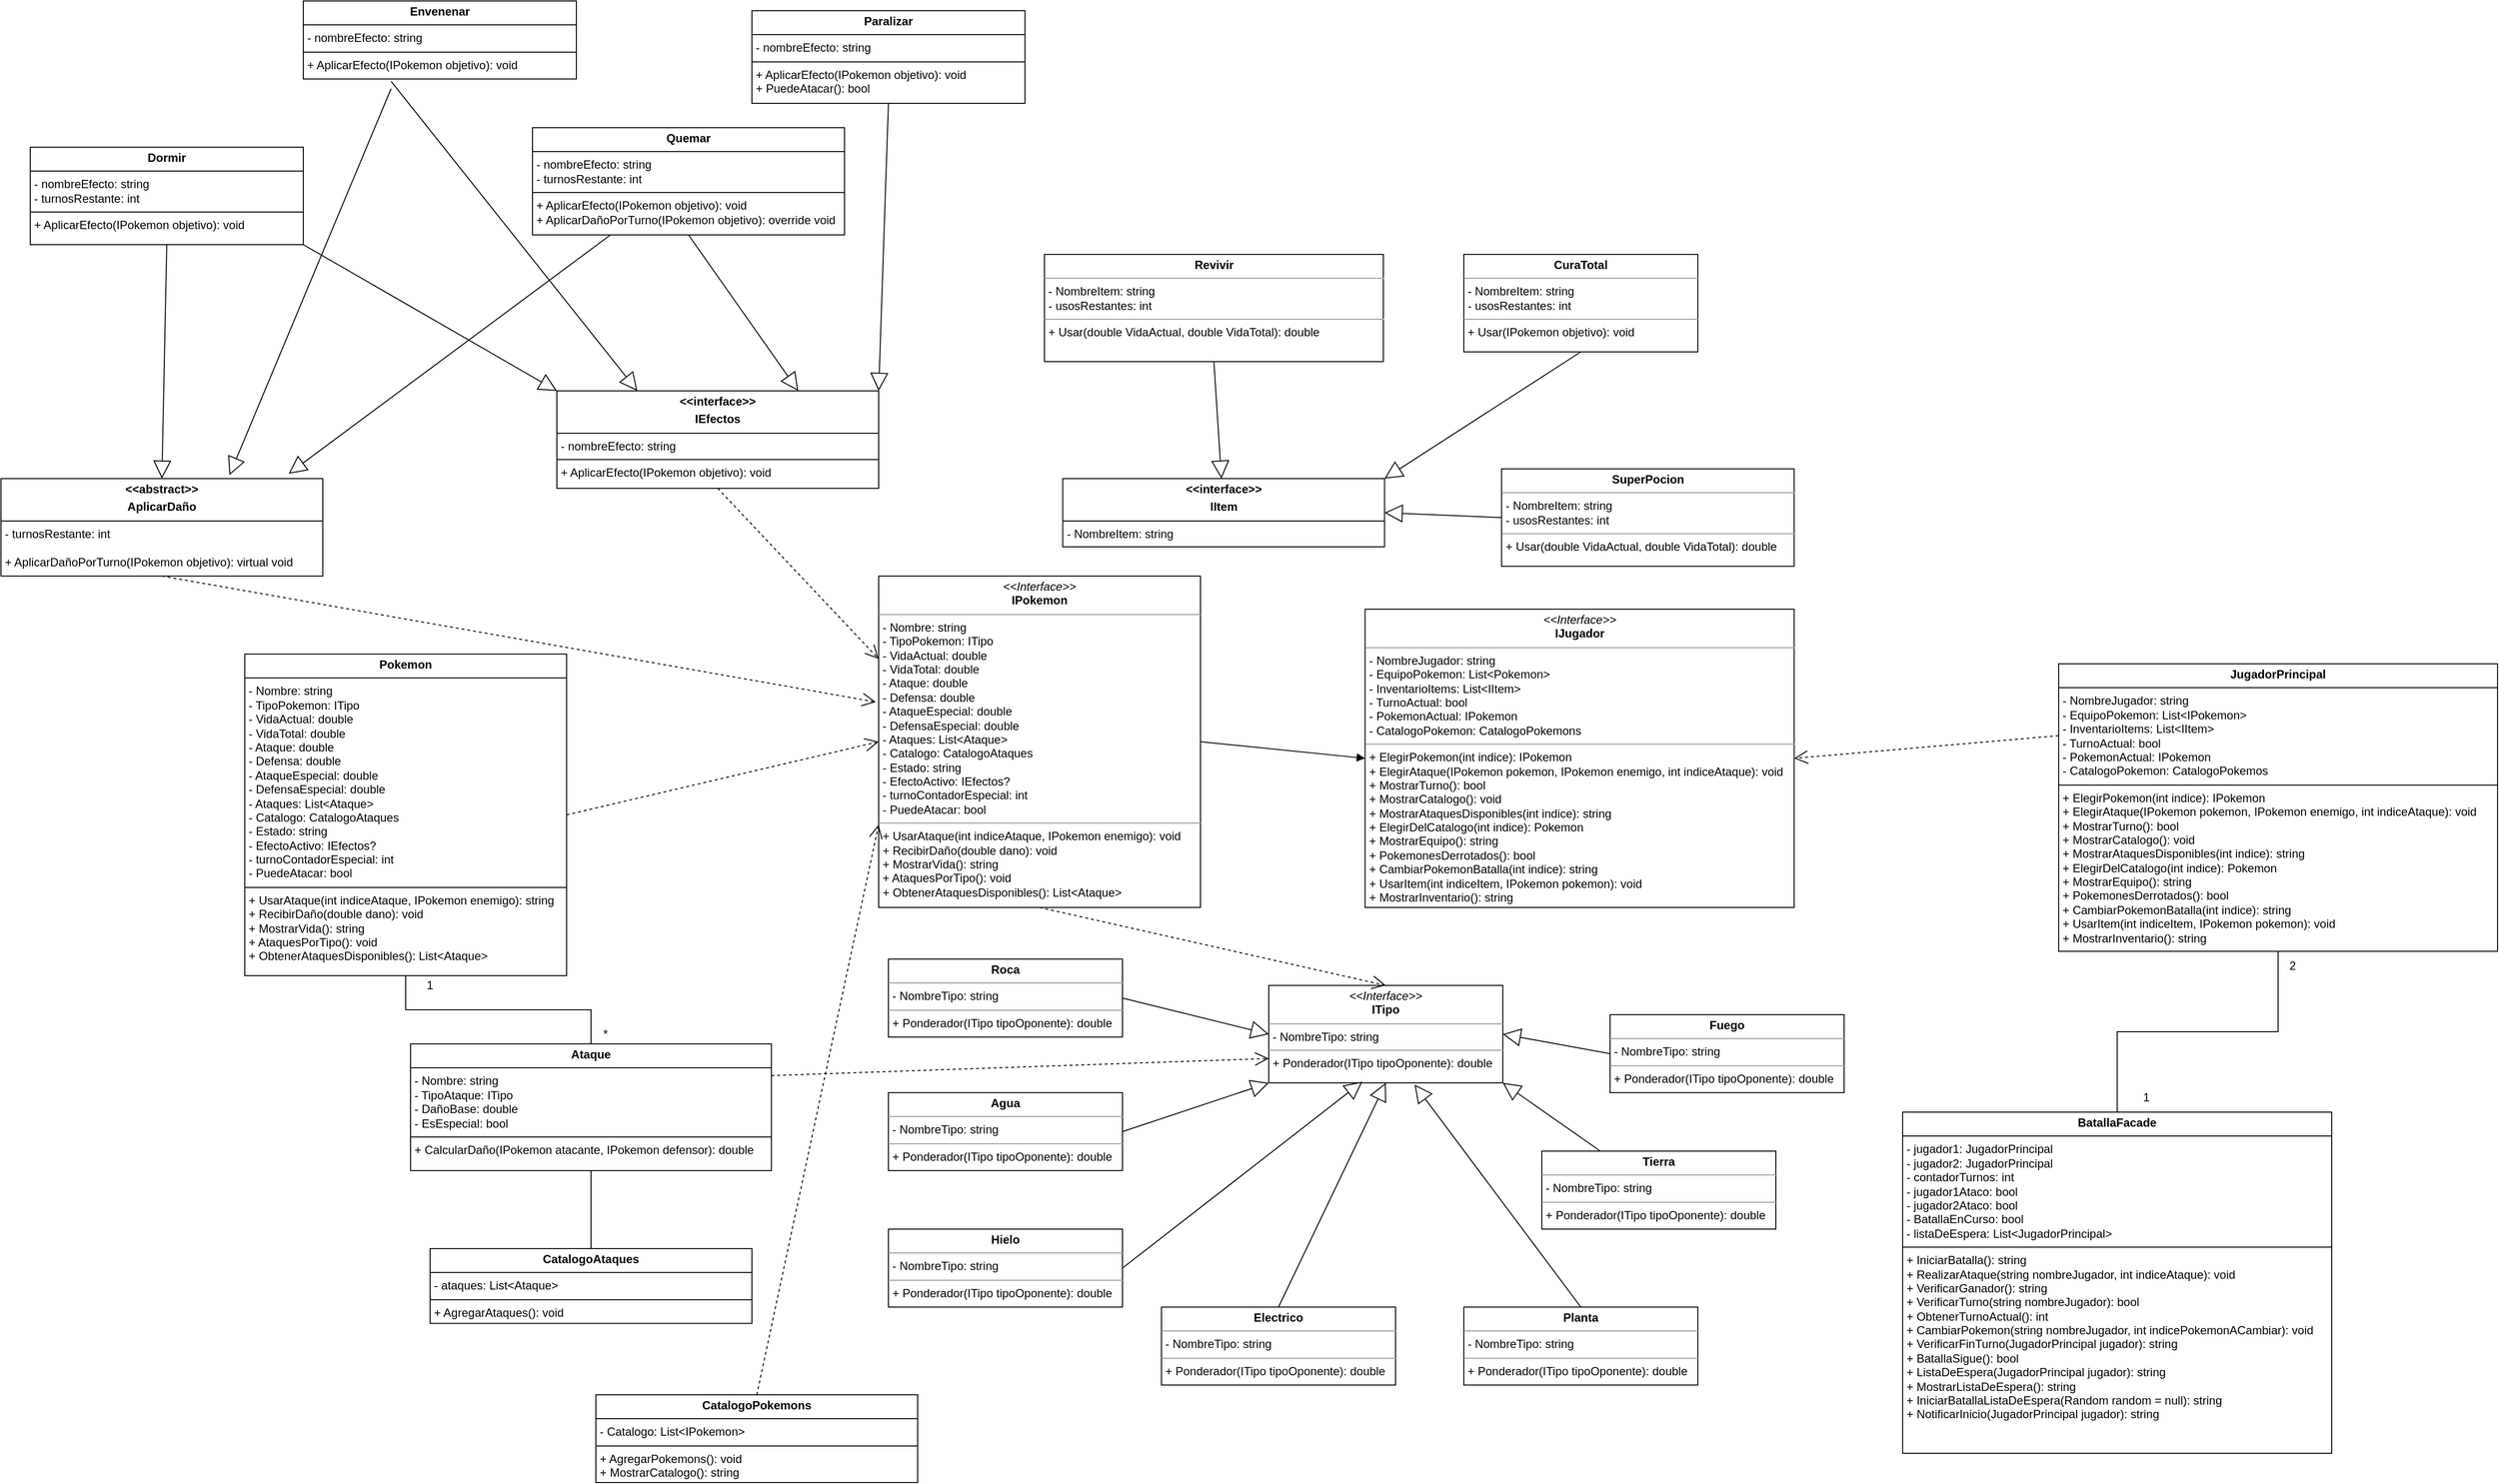 <mxfile version="24.0.4" type="device">
  <diagram name="Page-1" id="c4acf3e9-155e-7222-9cf6-157b1a14988f">
    <mxGraphModel dx="5455" dy="2653" grid="1" gridSize="10" guides="1" tooltips="1" connect="1" arrows="1" fold="1" page="1" pageScale="1" pageWidth="850" pageHeight="1100" background="none" math="0" shadow="0">
      <root>
        <mxCell id="0" />
        <mxCell id="1" parent="0" />
        <mxCell id="5d2195bd80daf111-15" value="&lt;p style=&quot;margin:0px;margin-top:4px;text-align:center;&quot;&gt;&lt;i&gt;&amp;lt;&amp;lt;Interface&amp;gt;&amp;gt;&lt;/i&gt;&lt;br&gt;&lt;b&gt;IJugador&lt;/b&gt;&lt;/p&gt;&lt;hr size=&quot;1&quot;&gt;&lt;p style=&quot;margin:0px;margin-left:4px;&quot;&gt;- NombreJugador: string&lt;br&gt;- EquipoPokemon: List&amp;lt;Pokemon&amp;gt;&lt;/p&gt;&lt;p style=&quot;margin:0px;margin-left:4px;&quot;&gt;- InventarioItems: List&amp;lt;IItem&amp;gt;&lt;/p&gt;&lt;p style=&quot;margin:0px;margin-left:4px;&quot;&gt;- TurnoActual: bool&lt;/p&gt;&lt;p style=&quot;margin:0px;margin-left:4px;&quot;&gt;- PokemonActual: IPokemon&lt;/p&gt;&lt;p style=&quot;margin:0px;margin-left:4px;&quot;&gt;- CatalogoPokemon: CatalogoPokemons&lt;/p&gt;&lt;hr size=&quot;1&quot;&gt;&lt;p style=&quot;margin:0px;margin-left:4px;&quot;&gt;+ ElegirPokemon(int indice): IPokemon&lt;br&gt;+ ElegirAtaque(&lt;span style=&quot;text-wrap: wrap; background-color: initial;&quot;&gt;IPokemon pokemon, IPokemon enemigo, int indiceAtaque&lt;/span&gt;&lt;span style=&quot;background-color: initial;&quot;&gt;): void&lt;/span&gt;&lt;/p&gt;&lt;p style=&quot;margin:0px;margin-left:4px;&quot;&gt;+ MostrarTurno(): bool&lt;/p&gt;&lt;p style=&quot;margin:0px;margin-left:4px;&quot;&gt;+ MostrarCatalogo(): void&lt;/p&gt;&lt;p style=&quot;margin:0px;margin-left:4px;&quot;&gt;+ MostrarAtaquesDisponibles(int indice): string&lt;/p&gt;&lt;p style=&quot;margin:0px;margin-left:4px;&quot;&gt;+ ElegirDelCatalogo(int indice): Pokemon&lt;/p&gt;&lt;p style=&quot;margin:0px;margin-left:4px;&quot;&gt;+ MostrarEquipo(): string&lt;/p&gt;&lt;p style=&quot;margin:0px;margin-left:4px;&quot;&gt;+ PokemonesDerrotados(): bool&lt;/p&gt;&lt;p style=&quot;margin:0px;margin-left:4px;&quot;&gt;+ CambiarPokemonBatalla(int indice): string&lt;br&gt;&lt;/p&gt;&lt;p style=&quot;margin: 0px 0px 0px 4px;&quot;&gt;+ UsarItem(int indiceItem, IPokemon pokemon): void&lt;/p&gt;&lt;p style=&quot;margin: 0px 0px 0px 4px;&quot;&gt;+ MostrarInventario(): string&lt;/p&gt;" style="verticalAlign=top;align=left;overflow=fill;fontSize=12;fontFamily=Helvetica;html=1;rounded=0;shadow=0;comic=0;labelBackgroundColor=none;strokeWidth=1" parent="1" vertex="1">
          <mxGeometry x="428.75" y="-16" width="440" height="306" as="geometry" />
        </mxCell>
        <mxCell id="5d2195bd80daf111-18" value="&lt;p style=&quot;margin:0px;margin-top:4px;text-align:center;&quot;&gt;&lt;i&gt;&amp;lt;&amp;lt;Interface&amp;gt;&amp;gt;&lt;/i&gt;&lt;br&gt;&lt;b&gt;IPokemon&lt;/b&gt;&lt;/p&gt;&lt;hr size=&quot;1&quot;&gt;&lt;p style=&quot;margin:0px;margin-left:4px;&quot;&gt;- Nombre: string&lt;br&gt;- TipoPokemon: ITipo&lt;/p&gt;&lt;p style=&quot;margin:0px;margin-left:4px;&quot;&gt;- VidaActual: double&lt;/p&gt;&lt;p style=&quot;margin:0px;margin-left:4px;&quot;&gt;- VidaTotal: double&lt;/p&gt;&lt;p style=&quot;margin:0px;margin-left:4px;&quot;&gt;- Ataque: double&lt;/p&gt;&lt;p style=&quot;margin:0px;margin-left:4px;&quot;&gt;- Defensa: double&lt;/p&gt;&lt;p style=&quot;margin:0px;margin-left:4px;&quot;&gt;- AtaqueEspecial: double&lt;/p&gt;&lt;p style=&quot;margin:0px;margin-left:4px;&quot;&gt;- DefensaEspecial: double&lt;/p&gt;&lt;p style=&quot;margin:0px;margin-left:4px;&quot;&gt;- Ataques: List&amp;lt;Ataque&amp;gt;&lt;/p&gt;&lt;p style=&quot;margin:0px;margin-left:4px;&quot;&gt;- Catalogo: CatalogoAtaques&lt;/p&gt;&lt;p style=&quot;margin:0px;margin-left:4px;&quot;&gt;- Estado: string&lt;/p&gt;&lt;p style=&quot;margin:0px;margin-left:4px;&quot;&gt;- EfectoActivo: IEfectos?&lt;/p&gt;&lt;p style=&quot;margin:0px;margin-left:4px;&quot;&gt;- turnoContadorEspecial: int&lt;/p&gt;&lt;p style=&quot;margin:0px;margin-left:4px;&quot;&gt;- PuedeAtacar: bool&lt;/p&gt;&lt;hr size=&quot;1&quot;&gt;&lt;p style=&quot;margin:0px;margin-left:4px;&quot;&gt;+ UsarAtaque(int indiceAtaque, IPokemon enemigo): void&lt;/p&gt;&lt;p style=&quot;margin:0px;margin-left:4px;&quot;&gt;&lt;span style=&quot;background-color: initial;&quot;&gt;+ RecibirDaño(double dano): void&lt;/span&gt;&lt;br&gt;&lt;/p&gt;&lt;p style=&quot;margin:0px;margin-left:4px;&quot;&gt;+ MostrarVida(): string&lt;/p&gt;&lt;p style=&quot;margin:0px;margin-left:4px;&quot;&gt;+ AtaquesPorTipo(): void&lt;/p&gt;&lt;p style=&quot;margin:0px;margin-left:4px;&quot;&gt;+ ObtenerAtaquesDisponibles(): List&amp;lt;Ataque&amp;gt;&lt;/p&gt;" style="verticalAlign=top;align=left;overflow=fill;fontSize=12;fontFamily=Helvetica;html=1;rounded=0;shadow=0;comic=0;labelBackgroundColor=none;strokeWidth=1" parent="1" vertex="1">
          <mxGeometry x="-70" y="-50" width="330" height="340" as="geometry" />
        </mxCell>
        <mxCell id="5d2195bd80daf111-19" value="&lt;p style=&quot;margin:0px;margin-top:4px;text-align:center;&quot;&gt;&lt;i&gt;&amp;lt;&amp;lt;Interface&amp;gt;&amp;gt;&lt;/i&gt;&lt;br&gt;&lt;b&gt;ITipo&lt;/b&gt;&lt;/p&gt;&lt;hr size=&quot;1&quot;&gt;&lt;p style=&quot;margin:0px;margin-left:4px;&quot;&gt;- NombreTipo: string&lt;/p&gt;&lt;hr size=&quot;1&quot;&gt;&lt;p style=&quot;margin:0px;margin-left:4px;&quot;&gt;+ Ponderador(ITipo tipoOponente): double&lt;br&gt;&lt;/p&gt;&lt;div&gt;&lt;br&gt;&lt;/div&gt;" style="verticalAlign=top;align=left;overflow=fill;fontSize=12;fontFamily=Helvetica;html=1;rounded=0;shadow=0;comic=0;labelBackgroundColor=none;strokeWidth=1" parent="1" vertex="1">
          <mxGeometry x="330" y="370" width="240" height="100" as="geometry" />
        </mxCell>
        <mxCell id="6jRsxhfo2E8okTP8d-1J-1" value="" style="endArrow=open;endSize=12;dashed=1;html=1;rounded=0;exitX=0.5;exitY=1;exitDx=0;exitDy=0;entryX=0.5;entryY=0;entryDx=0;entryDy=0;" parent="1" source="5d2195bd80daf111-18" target="5d2195bd80daf111-19" edge="1">
          <mxGeometry width="160" relative="1" as="geometry">
            <mxPoint x="340" y="320" as="sourcePoint" />
            <mxPoint x="500" y="320" as="targetPoint" />
          </mxGeometry>
        </mxCell>
        <mxCell id="6jRsxhfo2E8okTP8d-1J-4" value="" style="html=1;verticalAlign=bottom;endArrow=block;curved=0;rounded=0;entryX=0;entryY=0.5;entryDx=0;entryDy=0;exitX=1;exitY=0.5;exitDx=0;exitDy=0;" parent="1" source="5d2195bd80daf111-18" target="5d2195bd80daf111-15" edge="1">
          <mxGeometry width="80" relative="1" as="geometry">
            <mxPoint x="380" y="320" as="sourcePoint" />
            <mxPoint x="460" y="320" as="targetPoint" />
          </mxGeometry>
        </mxCell>
        <mxCell id="U8JofGHo5hJc3w_ruEM--3" value="" style="endArrow=block;endSize=16;endFill=0;html=1;rounded=0;exitX=1;exitY=0.5;exitDx=0;exitDy=0;entryX=0;entryY=0.5;entryDx=0;entryDy=0;" parent="1" source="1tXbWfineNW5vBf513L6-7" target="5d2195bd80daf111-19" edge="1">
          <mxGeometry width="160" relative="1" as="geometry">
            <mxPoint x="112.5" y="520" as="sourcePoint" />
            <mxPoint x="500" y="510" as="targetPoint" />
          </mxGeometry>
        </mxCell>
        <mxCell id="U8JofGHo5hJc3w_ruEM--10" value="" style="endArrow=block;endSize=16;endFill=0;html=1;rounded=0;exitX=1;exitY=0.5;exitDx=0;exitDy=0;entryX=0;entryY=1;entryDx=0;entryDy=0;" parent="1" source="1tXbWfineNW5vBf513L6-8" target="5d2195bd80daf111-19" edge="1">
          <mxGeometry width="160" relative="1" as="geometry">
            <mxPoint x="267.5" y="520" as="sourcePoint" />
            <mxPoint x="120" y="460.0" as="targetPoint" />
          </mxGeometry>
        </mxCell>
        <mxCell id="U8JofGHo5hJc3w_ruEM--11" value="" style="endArrow=block;endSize=16;endFill=0;html=1;rounded=0;exitX=0.25;exitY=0;exitDx=0;exitDy=0;entryX=1;entryY=1;entryDx=0;entryDy=0;" parent="1" source="1tXbWfineNW5vBf513L6-11" target="5d2195bd80daf111-19" edge="1">
          <mxGeometry width="160" relative="1" as="geometry">
            <mxPoint x="582.5" y="520" as="sourcePoint" />
            <mxPoint x="445" y="469" as="targetPoint" />
          </mxGeometry>
        </mxCell>
        <mxCell id="U8JofGHo5hJc3w_ruEM--12" value="" style="endArrow=block;endSize=16;endFill=0;html=1;rounded=0;exitX=0;exitY=0.5;exitDx=0;exitDy=0;entryX=1;entryY=0.5;entryDx=0;entryDy=0;" parent="1" source="1tXbWfineNW5vBf513L6-13" target="5d2195bd80daf111-19" edge="1">
          <mxGeometry width="160" relative="1" as="geometry">
            <mxPoint x="742.5" y="520" as="sourcePoint" />
            <mxPoint x="455" y="479" as="targetPoint" />
          </mxGeometry>
        </mxCell>
        <mxCell id="U8JofGHo5hJc3w_ruEM--14" value="" style="endArrow=block;endSize=16;endFill=0;html=1;rounded=0;exitX=1;exitY=0.5;exitDx=0;exitDy=0;entryX=0.4;entryY=0.987;entryDx=0;entryDy=0;entryPerimeter=0;" parent="1" source="1tXbWfineNW5vBf513L6-9" target="5d2195bd80daf111-19" edge="1">
          <mxGeometry width="160" relative="1" as="geometry">
            <mxPoint x="345.195" y="626.4" as="sourcePoint" />
            <mxPoint x="340" y="459" as="targetPoint" />
          </mxGeometry>
        </mxCell>
        <mxCell id="U8JofGHo5hJc3w_ruEM--15" value="" style="endArrow=block;endSize=16;endFill=0;html=1;rounded=0;exitX=0.5;exitY=0;exitDx=0;exitDy=0;entryX=0.623;entryY=1.018;entryDx=0;entryDy=0;entryPerimeter=0;" parent="1" source="1tXbWfineNW5vBf513L6-10" target="5d2195bd80daf111-19" edge="1">
          <mxGeometry width="160" relative="1" as="geometry">
            <mxPoint x="504.375" y="629.6" as="sourcePoint" />
            <mxPoint x="350" y="469" as="targetPoint" />
          </mxGeometry>
        </mxCell>
        <mxCell id="U8JofGHo5hJc3w_ruEM--16" value="" style="endArrow=block;endSize=16;endFill=0;html=1;rounded=0;entryX=0.5;entryY=1;entryDx=0;entryDy=0;exitX=0.5;exitY=0;exitDx=0;exitDy=0;" parent="1" source="1tXbWfineNW5vBf513L6-12" target="5d2195bd80daf111-19" edge="1">
          <mxGeometry width="160" relative="1" as="geometry">
            <mxPoint x="430" y="660" as="sourcePoint" />
            <mxPoint x="416" y="458" as="targetPoint" />
          </mxGeometry>
        </mxCell>
        <mxCell id="1tXbWfineNW5vBf513L6-3" value="&lt;p style=&quot;margin:0px;margin-top:4px;text-align:center;&quot;&gt;&lt;b&gt;JugadorPrincipal&lt;/b&gt;&lt;/p&gt;&lt;hr size=&quot;1&quot; style=&quot;border-style:solid;&quot;&gt;&lt;p style=&quot;margin:0px;margin-left:4px;&quot;&gt;- NombreJugador: string&lt;/p&gt;&lt;p style=&quot;margin:0px;margin-left:4px;&quot;&gt;&lt;span style=&quot;background-color: initial;&quot;&gt;- EquipoPokemon: List&amp;lt;IPokemon&amp;gt;&lt;/span&gt;&lt;/p&gt;&lt;p style=&quot;margin:0px;margin-left:4px;&quot;&gt;&lt;span style=&quot;background-color: initial;&quot;&gt;- InventarioItems: List&amp;lt;IItem&amp;gt;&lt;/span&gt;&lt;/p&gt;&lt;p style=&quot;margin:0px;margin-left:4px;&quot;&gt;- TurnoActual: bool&lt;/p&gt;&lt;p style=&quot;margin:0px;margin-left:4px;&quot;&gt;- PokemonActual: IPokemon&lt;/p&gt;&lt;p style=&quot;margin:0px;margin-left:4px;&quot;&gt;- CatalogoPokemon: CatalogoPokemos&lt;/p&gt;&lt;hr size=&quot;1&quot; style=&quot;border-style:solid;&quot;&gt;&lt;p style=&quot;margin:0px;margin-left:4px;&quot;&gt;+ ElegirPokemon(int indice): IPokemon&lt;/p&gt;&lt;p style=&quot;margin:0px;margin-left:4px;&quot;&gt;+ ElegirAtaque(IPokemon pokemon, IPokemon enemigo, int indiceAtaque): void&lt;/p&gt;&lt;p style=&quot;margin:0px;margin-left:4px;&quot;&gt;+ MostrarTurno(): bool&lt;/p&gt;&lt;p style=&quot;margin:0px;margin-left:4px;&quot;&gt;+ MostrarCatalogo(): void&lt;/p&gt;&lt;p style=&quot;margin:0px;margin-left:4px;&quot;&gt;+ MostrarAtaquesDisponibles(int indice): string&lt;/p&gt;&lt;p style=&quot;margin:0px;margin-left:4px;&quot;&gt;+&amp;nbsp;&lt;span style=&quot;text-wrap: nowrap; background-color: initial;&quot;&gt;ElegirDelCatalogo(int indice): Pokemon&lt;/span&gt;&lt;/p&gt;&lt;p style=&quot;text-wrap: nowrap; margin: 0px 0px 0px 4px;&quot;&gt;+ MostrarEquipo(): string&lt;/p&gt;&lt;p style=&quot;text-wrap: nowrap; margin: 0px 0px 0px 4px;&quot;&gt;+ PokemonesDerrotados(): bool&lt;/p&gt;&lt;p style=&quot;text-wrap: nowrap; margin: 0px 0px 0px 4px;&quot;&gt;+ CambiarPokemonBatalla(int indice): string&lt;/p&gt;&lt;p style=&quot;text-wrap: nowrap; margin: 0px 0px 0px 4px;&quot;&gt;+ UsarItem(int indiceItem, IPokemon pokemon): void&lt;/p&gt;&lt;p style=&quot;text-wrap: nowrap; margin: 0px 0px 0px 4px;&quot;&gt;+ MostrarInventario(): string&lt;/p&gt;" style="verticalAlign=top;align=left;overflow=fill;html=1;whiteSpace=wrap;" parent="1" vertex="1">
          <mxGeometry x="1140" y="40" width="450" height="295" as="geometry" />
        </mxCell>
        <mxCell id="1tXbWfineNW5vBf513L6-5" value="&lt;p style=&quot;margin:0px;margin-top:4px;text-align:center;&quot;&gt;&lt;b&gt;Pokemon&lt;/b&gt;&lt;/p&gt;&lt;hr size=&quot;1&quot; style=&quot;border-style:solid;&quot;&gt;&lt;p style=&quot;text-wrap: nowrap; margin: 0px 0px 0px 4px;&quot;&gt;- Nombre: string&lt;br&gt;- TipoPokemon: ITipo&lt;/p&gt;&lt;p style=&quot;text-wrap: nowrap; margin: 0px 0px 0px 4px;&quot;&gt;- VidaActual: double&lt;/p&gt;&lt;p style=&quot;text-wrap: nowrap; margin: 0px 0px 0px 4px;&quot;&gt;- VidaTotal: double&lt;/p&gt;&lt;p style=&quot;text-wrap: nowrap; margin: 0px 0px 0px 4px;&quot;&gt;- Ataque: double&lt;/p&gt;&lt;p style=&quot;text-wrap: nowrap; margin: 0px 0px 0px 4px;&quot;&gt;- Defensa: double&lt;/p&gt;&lt;p style=&quot;text-wrap: nowrap; margin: 0px 0px 0px 4px;&quot;&gt;- AtaqueEspecial: double&lt;/p&gt;&lt;p style=&quot;text-wrap: nowrap; margin: 0px 0px 0px 4px;&quot;&gt;- DefensaEspecial: double&lt;/p&gt;&lt;p style=&quot;text-wrap: nowrap; margin: 0px 0px 0px 4px;&quot;&gt;- Ataques: List&amp;lt;Ataque&amp;gt;&lt;/p&gt;&lt;p style=&quot;text-wrap: nowrap; margin: 0px 0px 0px 4px;&quot;&gt;- Catalogo: CatalogoAtaques&lt;/p&gt;&lt;p style=&quot;text-wrap: nowrap; margin: 0px 0px 0px 4px;&quot;&gt;- Estado: string&lt;/p&gt;&lt;p style=&quot;text-wrap: nowrap; margin: 0px 0px 0px 4px;&quot;&gt;- EfectoActivo: IEfectos?&lt;/p&gt;&lt;p style=&quot;text-wrap: nowrap; margin: 0px 0px 0px 4px;&quot;&gt;- turnoContadorEspecial: int&lt;/p&gt;&lt;p style=&quot;text-wrap: nowrap; margin: 0px 0px 0px 4px;&quot;&gt;- PuedeAtacar: bool&lt;/p&gt;&lt;hr size=&quot;1&quot; style=&quot;border-style:solid;&quot;&gt;&lt;p style=&quot;text-wrap: nowrap; margin: 0px 0px 0px 4px;&quot;&gt;+ UsarAtaque(int indiceAtaque, IPokemon enemigo): string&lt;/p&gt;&lt;p style=&quot;text-wrap: nowrap; margin: 0px 0px 0px 4px;&quot;&gt;&lt;span style=&quot;background-color: initial;&quot;&gt;+ RecibirDaño(double dano): void&lt;/span&gt;&lt;br&gt;&lt;/p&gt;&lt;p style=&quot;text-wrap: nowrap; margin: 0px 0px 0px 4px;&quot;&gt;+ MostrarVida(): string&lt;/p&gt;&lt;p style=&quot;text-wrap: nowrap; margin: 0px 0px 0px 4px;&quot;&gt;+ AtaquesPorTipo(): void&lt;/p&gt;&lt;p style=&quot;text-wrap: nowrap; margin: 0px 0px 0px 4px;&quot;&gt;+ ObtenerAtaquesDisponibles(): List&amp;lt;Ataque&amp;gt;&lt;/p&gt;" style="verticalAlign=top;align=left;overflow=fill;html=1;whiteSpace=wrap;" parent="1" vertex="1">
          <mxGeometry x="-720" y="30" width="330" height="330" as="geometry" />
        </mxCell>
        <mxCell id="1tXbWfineNW5vBf513L6-6" value="&lt;p style=&quot;margin:0px;margin-top:4px;text-align:center;&quot;&gt;&lt;b&gt;Ataque&lt;/b&gt;&lt;/p&gt;&lt;hr size=&quot;1&quot; style=&quot;border-style:solid;&quot;&gt;&lt;p style=&quot;margin:0px;margin-left:4px;&quot;&gt;- Nombre: string&lt;/p&gt;&lt;p style=&quot;margin:0px;margin-left:4px;&quot;&gt;- TipoAtaque: ITipo&lt;/p&gt;&lt;p style=&quot;margin:0px;margin-left:4px;&quot;&gt;- DañoBase: double&lt;/p&gt;&lt;p style=&quot;margin:0px;margin-left:4px;&quot;&gt;- EsEspecial: bool&lt;/p&gt;&lt;hr size=&quot;1&quot; style=&quot;border-style:solid;&quot;&gt;&lt;p style=&quot;margin:0px;margin-left:4px;&quot;&gt;+ CalcularDaño(IPokemon atacante, IPokemon defensor): double&lt;/p&gt;" style="verticalAlign=top;align=left;overflow=fill;html=1;whiteSpace=wrap;" parent="1" vertex="1">
          <mxGeometry x="-550" y="430" width="370" height="130" as="geometry" />
        </mxCell>
        <mxCell id="1tXbWfineNW5vBf513L6-7" value="&lt;p style=&quot;margin:0px;margin-top:4px;text-align:center;&quot;&gt;&lt;b&gt;Roca&lt;/b&gt;&lt;/p&gt;&lt;hr size=&quot;1&quot;&gt;&lt;p style=&quot;margin:0px;margin-left:4px;&quot;&gt;- NombreTipo: string&lt;/p&gt;&lt;hr size=&quot;1&quot;&gt;&lt;p style=&quot;margin:0px;margin-left:4px;&quot;&gt;+ Ponderador(ITipo tipoOponente): double&lt;br&gt;&lt;/p&gt;&lt;div&gt;&lt;br&gt;&lt;/div&gt;" style="verticalAlign=top;align=left;overflow=fill;fontSize=12;fontFamily=Helvetica;html=1;rounded=0;shadow=0;comic=0;labelBackgroundColor=none;strokeWidth=1" parent="1" vertex="1">
          <mxGeometry x="-60" y="343" width="240" height="80" as="geometry" />
        </mxCell>
        <mxCell id="1tXbWfineNW5vBf513L6-8" value="&lt;p style=&quot;margin:0px;margin-top:4px;text-align:center;&quot;&gt;&lt;b&gt;Agua&lt;/b&gt;&lt;/p&gt;&lt;hr size=&quot;1&quot;&gt;&lt;p style=&quot;margin:0px;margin-left:4px;&quot;&gt;- NombreTipo: string&lt;/p&gt;&lt;hr size=&quot;1&quot;&gt;&lt;p style=&quot;margin:0px;margin-left:4px;&quot;&gt;+ Ponderador(ITipo tipoOponente): double&lt;br&gt;&lt;/p&gt;&lt;div&gt;&lt;br&gt;&lt;/div&gt;" style="verticalAlign=top;align=left;overflow=fill;fontSize=12;fontFamily=Helvetica;html=1;rounded=0;shadow=0;comic=0;labelBackgroundColor=none;strokeWidth=1" parent="1" vertex="1">
          <mxGeometry x="-60" y="480" width="240" height="80" as="geometry" />
        </mxCell>
        <mxCell id="1tXbWfineNW5vBf513L6-9" value="&lt;p style=&quot;margin:0px;margin-top:4px;text-align:center;&quot;&gt;&lt;b&gt;Hielo&lt;/b&gt;&lt;/p&gt;&lt;hr size=&quot;1&quot;&gt;&lt;p style=&quot;margin:0px;margin-left:4px;&quot;&gt;- NombreTipo: string&lt;/p&gt;&lt;hr size=&quot;1&quot;&gt;&lt;p style=&quot;margin:0px;margin-left:4px;&quot;&gt;+ Ponderador(ITipo tipoOponente): double&lt;br&gt;&lt;/p&gt;&lt;div&gt;&lt;br&gt;&lt;/div&gt;" style="verticalAlign=top;align=left;overflow=fill;fontSize=12;fontFamily=Helvetica;html=1;rounded=0;shadow=0;comic=0;labelBackgroundColor=none;strokeWidth=1" parent="1" vertex="1">
          <mxGeometry x="-60" y="620" width="240" height="80" as="geometry" />
        </mxCell>
        <mxCell id="1tXbWfineNW5vBf513L6-10" value="&lt;p style=&quot;margin:0px;margin-top:4px;text-align:center;&quot;&gt;&lt;b&gt;Planta&lt;/b&gt;&lt;/p&gt;&lt;hr size=&quot;1&quot;&gt;&lt;p style=&quot;margin:0px;margin-left:4px;&quot;&gt;- NombreTipo: string&lt;/p&gt;&lt;hr size=&quot;1&quot;&gt;&lt;p style=&quot;margin:0px;margin-left:4px;&quot;&gt;+ Ponderador(ITipo tipoOponente): double&lt;br&gt;&lt;/p&gt;&lt;div&gt;&lt;br&gt;&lt;/div&gt;" style="verticalAlign=top;align=left;overflow=fill;fontSize=12;fontFamily=Helvetica;html=1;rounded=0;shadow=0;comic=0;labelBackgroundColor=none;strokeWidth=1" parent="1" vertex="1">
          <mxGeometry x="530" y="700" width="240" height="80" as="geometry" />
        </mxCell>
        <mxCell id="1tXbWfineNW5vBf513L6-11" value="&lt;p style=&quot;margin:0px;margin-top:4px;text-align:center;&quot;&gt;&lt;b&gt;Tierra&lt;/b&gt;&lt;/p&gt;&lt;hr size=&quot;1&quot;&gt;&lt;p style=&quot;margin:0px;margin-left:4px;&quot;&gt;- NombreTipo: string&lt;/p&gt;&lt;hr size=&quot;1&quot;&gt;&lt;p style=&quot;margin:0px;margin-left:4px;&quot;&gt;+ Ponderador(ITipo tipoOponente): double&lt;br&gt;&lt;/p&gt;&lt;div&gt;&lt;br&gt;&lt;/div&gt;" style="verticalAlign=top;align=left;overflow=fill;fontSize=12;fontFamily=Helvetica;html=1;rounded=0;shadow=0;comic=0;labelBackgroundColor=none;strokeWidth=1" parent="1" vertex="1">
          <mxGeometry x="610" y="540" width="240" height="80" as="geometry" />
        </mxCell>
        <mxCell id="1tXbWfineNW5vBf513L6-12" value="&lt;p style=&quot;margin:0px;margin-top:4px;text-align:center;&quot;&gt;&lt;b&gt;Electrico&lt;/b&gt;&lt;/p&gt;&lt;hr size=&quot;1&quot;&gt;&lt;p style=&quot;margin:0px;margin-left:4px;&quot;&gt;- NombreTipo: string&lt;/p&gt;&lt;hr size=&quot;1&quot;&gt;&lt;p style=&quot;margin:0px;margin-left:4px;&quot;&gt;+ Ponderador(ITipo tipoOponente): double&lt;br&gt;&lt;/p&gt;&lt;div&gt;&lt;br&gt;&lt;/div&gt;" style="verticalAlign=top;align=left;overflow=fill;fontSize=12;fontFamily=Helvetica;html=1;rounded=0;shadow=0;comic=0;labelBackgroundColor=none;strokeWidth=1" parent="1" vertex="1">
          <mxGeometry x="220" y="700" width="240" height="80" as="geometry" />
        </mxCell>
        <mxCell id="1tXbWfineNW5vBf513L6-13" value="&lt;p style=&quot;margin:0px;margin-top:4px;text-align:center;&quot;&gt;&lt;b&gt;Fuego&lt;/b&gt;&lt;/p&gt;&lt;hr size=&quot;1&quot;&gt;&lt;p style=&quot;margin:0px;margin-left:4px;&quot;&gt;- NombreTipo: string&lt;/p&gt;&lt;hr size=&quot;1&quot;&gt;&lt;p style=&quot;margin:0px;margin-left:4px;&quot;&gt;+ Ponderador(ITipo tipoOponente): double&lt;br&gt;&lt;/p&gt;&lt;div&gt;&lt;br&gt;&lt;/div&gt;" style="verticalAlign=top;align=left;overflow=fill;fontSize=12;fontFamily=Helvetica;html=1;rounded=0;shadow=0;comic=0;labelBackgroundColor=none;strokeWidth=1" parent="1" vertex="1">
          <mxGeometry x="680" y="400" width="240" height="80" as="geometry" />
        </mxCell>
        <mxCell id="PPQzXyUTgCfnqOVg81kr-1" value="" style="endArrow=open;endSize=12;dashed=1;html=1;rounded=0;exitX=1;exitY=0.5;exitDx=0;exitDy=0;entryX=0;entryY=0.5;entryDx=0;entryDy=0;" parent="1" source="1tXbWfineNW5vBf513L6-5" target="5d2195bd80daf111-18" edge="1">
          <mxGeometry width="160" relative="1" as="geometry">
            <mxPoint x="123" y="270" as="sourcePoint" />
            <mxPoint x="460" y="380" as="targetPoint" />
          </mxGeometry>
        </mxCell>
        <mxCell id="PPQzXyUTgCfnqOVg81kr-2" value="" style="endArrow=open;endSize=12;dashed=1;html=1;rounded=0;exitX=0;exitY=0.25;exitDx=0;exitDy=0;entryX=1;entryY=0.5;entryDx=0;entryDy=0;" parent="1" source="1tXbWfineNW5vBf513L6-3" target="5d2195bd80daf111-15" edge="1">
          <mxGeometry width="160" relative="1" as="geometry">
            <mxPoint x="133" y="280" as="sourcePoint" />
            <mxPoint x="470" y="390" as="targetPoint" />
          </mxGeometry>
        </mxCell>
        <mxCell id="PPQzXyUTgCfnqOVg81kr-3" value="" style="endArrow=open;endSize=12;dashed=1;html=1;rounded=0;exitX=1;exitY=0.25;exitDx=0;exitDy=0;entryX=0;entryY=0.75;entryDx=0;entryDy=0;" parent="1" source="1tXbWfineNW5vBf513L6-6" target="5d2195bd80daf111-19" edge="1">
          <mxGeometry width="160" relative="1" as="geometry">
            <mxPoint x="30" y="430" as="sourcePoint" />
            <mxPoint x="190" y="430" as="targetPoint" />
          </mxGeometry>
        </mxCell>
        <mxCell id="FREW7KF1WqzNgDYchPj3-1" value="&lt;p style=&quot;margin:0px;margin-top:4px;text-align:center;&quot;&gt;&lt;b&gt;BatallaFacade&lt;/b&gt;&lt;/p&gt;&lt;hr size=&quot;1&quot; style=&quot;border-style:solid;&quot;&gt;&lt;p style=&quot;margin:0px;margin-left:4px;&quot;&gt;- jugador1: JugadorPrincipal&lt;br&gt;&lt;/p&gt;&lt;p style=&quot;margin:0px;margin-left:4px;&quot;&gt;- jugador2: JugadorPrincipal&lt;br&gt;&lt;/p&gt;&lt;p style=&quot;margin:0px;margin-left:4px;&quot;&gt;- contadorTurnos: int&lt;/p&gt;&lt;p style=&quot;margin:0px;margin-left:4px;&quot;&gt;- jugador1Ataco: bool&lt;/p&gt;&lt;p style=&quot;margin:0px;margin-left:4px;&quot;&gt;- jugador2Ataco: bool&lt;/p&gt;&lt;p style=&quot;margin:0px;margin-left:4px;&quot;&gt;- BatallaEnCurso: bool&lt;/p&gt;&lt;p style=&quot;margin:0px;margin-left:4px;&quot;&gt;- listaDeEspera: List&amp;lt;JugadorPrincipal&amp;gt;&lt;/p&gt;&lt;hr size=&quot;1&quot; style=&quot;border-style:solid;&quot;&gt;&lt;p style=&quot;margin:0px;margin-left:4px;&quot;&gt;&lt;span style=&quot;background-color: initial;&quot;&gt;+ IniciarBatalla(): string&lt;/span&gt;&lt;br&gt;&lt;/p&gt;&lt;p style=&quot;margin:0px;margin-left:4px;&quot;&gt;+ RealizarAtaque(string nombreJugador, int indiceAtaque): void&lt;/p&gt;&lt;p style=&quot;margin:0px;margin-left:4px;&quot;&gt;+ VerificarGanador(): string&lt;/p&gt;&lt;p style=&quot;margin:0px;margin-left:4px;&quot;&gt;+ VerificarTurno(string nombreJugador): bool&lt;/p&gt;&lt;p style=&quot;margin:0px;margin-left:4px;&quot;&gt;+ ObtenerTurnoActual(): int&lt;/p&gt;&lt;p style=&quot;margin:0px;margin-left:4px;&quot;&gt;+ CambiarPokemon(string nombreJugador, int indicePokemonACambiar): void&lt;/p&gt;&lt;p style=&quot;margin:0px;margin-left:4px;&quot;&gt;+ VerificarFinTurno(JugadorPrincipal jugador): string&lt;/p&gt;&lt;p style=&quot;margin:0px;margin-left:4px;&quot;&gt;+ BatallaSigue(): bool&lt;/p&gt;&lt;p style=&quot;margin:0px;margin-left:4px;&quot;&gt;+ ListaDeEspera(JugadorPrincipal jugador): string&lt;/p&gt;&lt;p style=&quot;margin:0px;margin-left:4px;&quot;&gt;+ MostrarListaDeEspera(): string&lt;/p&gt;&lt;p style=&quot;margin:0px;margin-left:4px;&quot;&gt;+ IniciarBatallaListaDeEspera(Random random = null): string&lt;/p&gt;&lt;p style=&quot;margin:0px;margin-left:4px;&quot;&gt;+ NotificarInicio(JugadorPrincipal jugador): string&lt;/p&gt;" style="verticalAlign=top;align=left;overflow=fill;html=1;whiteSpace=wrap;" parent="1" vertex="1">
          <mxGeometry x="980" y="500" width="440" height="350" as="geometry" />
        </mxCell>
        <mxCell id="FREW7KF1WqzNgDYchPj3-2" value="" style="endArrow=none;html=1;edgeStyle=orthogonalEdgeStyle;rounded=0;exitX=0.5;exitY=0;exitDx=0;exitDy=0;entryX=0.5;entryY=1;entryDx=0;entryDy=0;" parent="1" source="FREW7KF1WqzNgDYchPj3-1" target="1tXbWfineNW5vBf513L6-3" edge="1">
          <mxGeometry relative="1" as="geometry">
            <mxPoint x="1200" y="540" as="sourcePoint" />
            <mxPoint x="1360" y="540" as="targetPoint" />
          </mxGeometry>
        </mxCell>
        <mxCell id="FREW7KF1WqzNgDYchPj3-5" value="2" style="text;html=1;align=center;verticalAlign=middle;whiteSpace=wrap;rounded=0;" parent="1" vertex="1">
          <mxGeometry x="1350" y="335" width="60" height="30" as="geometry" />
        </mxCell>
        <mxCell id="FREW7KF1WqzNgDYchPj3-6" value="1" style="text;html=1;align=center;verticalAlign=middle;whiteSpace=wrap;rounded=0;" parent="1" vertex="1">
          <mxGeometry x="1200" y="470" width="60" height="30" as="geometry" />
        </mxCell>
        <mxCell id="FREW7KF1WqzNgDYchPj3-8" value="" style="endArrow=none;html=1;edgeStyle=orthogonalEdgeStyle;rounded=0;exitX=0.5;exitY=0;exitDx=0;exitDy=0;entryX=0.5;entryY=1;entryDx=0;entryDy=0;" parent="1" source="1tXbWfineNW5vBf513L6-6" target="1tXbWfineNW5vBf513L6-5" edge="1">
          <mxGeometry relative="1" as="geometry">
            <mxPoint x="1210" y="620" as="sourcePoint" />
            <mxPoint x="1275" y="530" as="targetPoint" />
          </mxGeometry>
        </mxCell>
        <mxCell id="FREW7KF1WqzNgDYchPj3-9" value="1" style="text;html=1;align=center;verticalAlign=middle;whiteSpace=wrap;rounded=0;" parent="1" vertex="1">
          <mxGeometry x="-550" y="360" width="40" height="20" as="geometry" />
        </mxCell>
        <mxCell id="FREW7KF1WqzNgDYchPj3-12" value="*" style="text;html=1;align=center;verticalAlign=middle;whiteSpace=wrap;rounded=0;" parent="1" vertex="1">
          <mxGeometry x="-370" y="410" width="40" height="20" as="geometry" />
        </mxCell>
        <mxCell id="kjep7G4XY2kMqYyNzEno-1" value="&lt;p style=&quot;margin:0px;margin-top:4px;text-align:center;&quot;&gt;&lt;b&gt;&amp;lt;&amp;lt;interface&amp;gt;&amp;gt;&lt;/b&gt;&lt;/p&gt;&lt;p style=&quot;margin:0px;margin-top:4px;text-align:center;&quot;&gt;&lt;b&gt;IEfectos&lt;/b&gt;&lt;/p&gt;&lt;hr size=&quot;1&quot; style=&quot;border-style:solid;&quot;&gt;&lt;p style=&quot;text-wrap: nowrap; margin: 0px 0px 0px 4px;&quot;&gt;- nombreEfecto: string&lt;br&gt;&lt;/p&gt;&lt;hr size=&quot;1&quot; style=&quot;border-style:solid;&quot;&gt;&lt;p style=&quot;text-wrap: nowrap; margin: 0px 0px 0px 4px;&quot;&gt;+ AplicarEfecto(IPokemon objetivo): void&lt;/p&gt;" style="verticalAlign=top;align=left;overflow=fill;html=1;whiteSpace=wrap;" parent="1" vertex="1">
          <mxGeometry x="-400" y="-240" width="330" height="100" as="geometry" />
        </mxCell>
        <mxCell id="kjep7G4XY2kMqYyNzEno-2" value="&lt;p style=&quot;margin:0px;margin-top:4px;text-align:center;&quot;&gt;&lt;b&gt;&amp;lt;&amp;lt;interface&amp;gt;&amp;gt;&lt;/b&gt;&lt;/p&gt;&lt;p style=&quot;margin:0px;margin-top:4px;text-align:center;&quot;&gt;&lt;b&gt;IItem&lt;/b&gt;&lt;/p&gt;&lt;hr size=&quot;1&quot; style=&quot;border-style:solid;&quot;&gt;&lt;p style=&quot;text-wrap: nowrap; margin: 0px 0px 0px 4px;&quot;&gt;- NombreItem: string&lt;/p&gt;" style="verticalAlign=top;align=left;overflow=fill;html=1;whiteSpace=wrap;" parent="1" vertex="1">
          <mxGeometry x="118.75" y="-150" width="330" height="70" as="geometry" />
        </mxCell>
        <mxCell id="kjep7G4XY2kMqYyNzEno-3" value="&lt;p style=&quot;margin:0px;margin-top:4px;text-align:center;&quot;&gt;&lt;b&gt;CuraTotal&lt;/b&gt;&lt;/p&gt;&lt;hr size=&quot;1&quot;&gt;&lt;p style=&quot;margin:0px;margin-left:4px;&quot;&gt;- NombreItem: string&lt;/p&gt;&lt;p style=&quot;margin: 0px 0px 0px 4px;&quot;&gt;- usosRestantes: int&lt;/p&gt;&lt;hr size=&quot;1&quot;&gt;&lt;p style=&quot;margin:0px;margin-left:4px;&quot;&gt;+ Usar(IPokemon objetivo): void&lt;br&gt;&lt;/p&gt;&lt;div&gt;&lt;br&gt;&lt;/div&gt;" style="verticalAlign=top;align=left;overflow=fill;fontSize=12;fontFamily=Helvetica;html=1;rounded=0;shadow=0;comic=0;labelBackgroundColor=none;strokeWidth=1" parent="1" vertex="1">
          <mxGeometry x="530" y="-380" width="240" height="100" as="geometry" />
        </mxCell>
        <mxCell id="kjep7G4XY2kMqYyNzEno-4" value="" style="endArrow=block;endSize=16;endFill=0;html=1;rounded=0;entryX=1;entryY=0;entryDx=0;entryDy=0;exitX=0.5;exitY=1;exitDx=0;exitDy=0;" parent="1" source="kjep7G4XY2kMqYyNzEno-3" target="kjep7G4XY2kMqYyNzEno-2" edge="1">
          <mxGeometry width="160" relative="1" as="geometry">
            <mxPoint x="548.75" y="690" as="sourcePoint" />
            <mxPoint x="658.75" y="460" as="targetPoint" />
          </mxGeometry>
        </mxCell>
        <mxCell id="kjep7G4XY2kMqYyNzEno-5" value="&lt;p style=&quot;margin:0px;margin-top:4px;text-align:center;&quot;&gt;&lt;b&gt;Revivir&lt;/b&gt;&lt;/p&gt;&lt;hr size=&quot;1&quot;&gt;&lt;p style=&quot;margin:0px;margin-left:4px;&quot;&gt;- NombreItem: string&lt;/p&gt;&lt;p style=&quot;margin:0px;margin-left:4px;&quot;&gt;- usosRestantes: int&lt;/p&gt;&lt;hr size=&quot;1&quot;&gt;&lt;p style=&quot;margin:0px;margin-left:4px;&quot;&gt;+ Usar(double VidaActual, double VidaTotal): double&lt;br&gt;&lt;/p&gt;&lt;div&gt;&lt;br&gt;&lt;/div&gt;" style="verticalAlign=top;align=left;overflow=fill;fontSize=12;fontFamily=Helvetica;html=1;rounded=0;shadow=0;comic=0;labelBackgroundColor=none;strokeWidth=1" parent="1" vertex="1">
          <mxGeometry x="100" y="-380" width="347.5" height="110" as="geometry" />
        </mxCell>
        <mxCell id="kjep7G4XY2kMqYyNzEno-6" value="&lt;p style=&quot;margin:0px;margin-top:4px;text-align:center;&quot;&gt;&lt;b&gt;SuperPocion&lt;/b&gt;&lt;/p&gt;&lt;hr size=&quot;1&quot;&gt;&lt;p style=&quot;margin:0px;margin-left:4px;&quot;&gt;- NombreItem: string&lt;/p&gt;&lt;p style=&quot;margin: 0px 0px 0px 4px;&quot;&gt;- usosRestantes: int&lt;/p&gt;&lt;hr size=&quot;1&quot;&gt;&lt;p style=&quot;margin:0px;margin-left:4px;&quot;&gt;+ Usar(double VidaActual, double VidaTotal): double&lt;br&gt;&lt;/p&gt;&lt;div&gt;&lt;br&gt;&lt;/div&gt;" style="verticalAlign=top;align=left;overflow=fill;fontSize=12;fontFamily=Helvetica;html=1;rounded=0;shadow=0;comic=0;labelBackgroundColor=none;strokeWidth=1" parent="1" vertex="1">
          <mxGeometry x="568.75" y="-160" width="300" height="100" as="geometry" />
        </mxCell>
        <mxCell id="kjep7G4XY2kMqYyNzEno-7" value="" style="endArrow=block;endSize=16;endFill=0;html=1;rounded=0;entryX=1;entryY=0.5;entryDx=0;entryDy=0;exitX=0;exitY=0.5;exitDx=0;exitDy=0;" parent="1" source="kjep7G4XY2kMqYyNzEno-6" target="kjep7G4XY2kMqYyNzEno-2" edge="1">
          <mxGeometry width="160" relative="1" as="geometry">
            <mxPoint x="606.75" y="-220" as="sourcePoint" />
            <mxPoint x="458.75" y="-122" as="targetPoint" />
          </mxGeometry>
        </mxCell>
        <mxCell id="kjep7G4XY2kMqYyNzEno-8" value="" style="endArrow=block;endSize=16;endFill=0;html=1;rounded=0;exitX=0.5;exitY=1;exitDx=0;exitDy=0;" parent="1" source="kjep7G4XY2kMqYyNzEno-5" target="kjep7G4XY2kMqYyNzEno-2" edge="1">
          <mxGeometry width="160" relative="1" as="geometry">
            <mxPoint x="616.75" y="-210" as="sourcePoint" />
            <mxPoint x="468.75" y="-112" as="targetPoint" />
          </mxGeometry>
        </mxCell>
        <mxCell id="kjep7G4XY2kMqYyNzEno-9" value="&lt;p style=&quot;margin:0px;margin-top:4px;text-align:center;&quot;&gt;&lt;b style=&quot;background-color: initial;&quot;&gt;Dormir&lt;/b&gt;&lt;br&gt;&lt;/p&gt;&lt;hr size=&quot;1&quot; style=&quot;border-style:solid;&quot;&gt;&lt;p style=&quot;text-wrap: nowrap; margin: 0px 0px 0px 4px;&quot;&gt;- nombreEfecto: string&lt;br&gt;&lt;/p&gt;&lt;p style=&quot;text-wrap: nowrap; margin: 0px 0px 0px 4px;&quot;&gt;- turnosRestante: int&lt;/p&gt;&lt;hr size=&quot;1&quot; style=&quot;border-style:solid;&quot;&gt;&lt;p style=&quot;text-wrap: nowrap; margin: 0px 0px 0px 4px;&quot;&gt;+ AplicarEfecto(IPokemon objetivo): void&lt;/p&gt;" style="verticalAlign=top;align=left;overflow=fill;html=1;whiteSpace=wrap;" parent="1" vertex="1">
          <mxGeometry x="-940" y="-490" width="280" height="100" as="geometry" />
        </mxCell>
        <mxCell id="kjep7G4XY2kMqYyNzEno-10" value="" style="endArrow=block;endSize=16;endFill=0;html=1;rounded=0;exitX=1;exitY=1;exitDx=0;exitDy=0;entryX=0;entryY=0;entryDx=0;entryDy=0;" parent="1" source="kjep7G4XY2kMqYyNzEno-9" target="kjep7G4XY2kMqYyNzEno-1" edge="1">
          <mxGeometry width="160" relative="1" as="geometry">
            <mxPoint x="-100" y="-310" as="sourcePoint" />
            <mxPoint x="-100" y="-230" as="targetPoint" />
          </mxGeometry>
        </mxCell>
        <mxCell id="kjep7G4XY2kMqYyNzEno-11" value="&lt;p style=&quot;margin:0px;margin-top:4px;text-align:center;&quot;&gt;&lt;b&gt;Envenenar&lt;/b&gt;&lt;/p&gt;&lt;hr size=&quot;1&quot; style=&quot;border-style:solid;&quot;&gt;&lt;p style=&quot;text-wrap: nowrap; margin: 0px 0px 0px 4px;&quot;&gt;- nombreEfecto: string&lt;/p&gt;&lt;hr size=&quot;1&quot; style=&quot;border-style:solid;&quot;&gt;&lt;p style=&quot;text-wrap: nowrap; margin: 0px 0px 0px 4px;&quot;&gt;+ AplicarEfecto(IPokemon objetivo): void&lt;/p&gt;" style="verticalAlign=top;align=left;overflow=fill;html=1;whiteSpace=wrap;" parent="1" vertex="1">
          <mxGeometry x="-660" y="-640" width="280" height="80" as="geometry" />
        </mxCell>
        <mxCell id="kjep7G4XY2kMqYyNzEno-12" value="&lt;p style=&quot;margin:0px;margin-top:4px;text-align:center;&quot;&gt;&lt;b&gt;Quemar&lt;/b&gt;&lt;/p&gt;&lt;hr size=&quot;1&quot; style=&quot;border-style:solid;&quot;&gt;&lt;p style=&quot;text-wrap: nowrap; margin: 0px 0px 0px 4px;&quot;&gt;- nombreEfecto: string&lt;br&gt;&lt;/p&gt;&lt;p style=&quot;text-wrap: nowrap; margin: 0px 0px 0px 4px;&quot;&gt;- turnosRestante: int&lt;/p&gt;&lt;hr size=&quot;1&quot; style=&quot;border-style:solid;&quot;&gt;&lt;p style=&quot;text-wrap: nowrap; margin: 0px 0px 0px 4px;&quot;&gt;+ AplicarEfecto(IPokemon objetivo): void&lt;/p&gt;&lt;p style=&quot;text-wrap: nowrap; margin: 0px 0px 0px 4px;&quot;&gt;+ AplicarDañoPorTurno(IPokemon objetivo): override void&lt;/p&gt;" style="verticalAlign=top;align=left;overflow=fill;html=1;whiteSpace=wrap;" parent="1" vertex="1">
          <mxGeometry x="-425" y="-510" width="320" height="110" as="geometry" />
        </mxCell>
        <mxCell id="kjep7G4XY2kMqYyNzEno-13" value="&lt;p style=&quot;margin:0px;margin-top:4px;text-align:center;&quot;&gt;&lt;b&gt;Paralizar&lt;/b&gt;&lt;/p&gt;&lt;hr size=&quot;1&quot; style=&quot;border-style:solid;&quot;&gt;&lt;p style=&quot;text-wrap: nowrap; margin: 0px 0px 0px 4px;&quot;&gt;- nombreEfecto: string&lt;/p&gt;&lt;hr size=&quot;1&quot; style=&quot;border-style:solid;&quot;&gt;&lt;p style=&quot;text-wrap: nowrap; margin: 0px 0px 0px 4px;&quot;&gt;+ AplicarEfecto(IPokemon objetivo): void&lt;/p&gt;&lt;p style=&quot;text-wrap: nowrap; margin: 0px 0px 0px 4px;&quot;&gt;+ PuedeAtacar(): bool&lt;/p&gt;" style="verticalAlign=top;align=left;overflow=fill;html=1;whiteSpace=wrap;" parent="1" vertex="1">
          <mxGeometry x="-200" y="-630" width="280" height="95" as="geometry" />
        </mxCell>
        <mxCell id="kjep7G4XY2kMqYyNzEno-14" value="" style="endArrow=block;endSize=16;endFill=0;html=1;rounded=0;exitX=0.5;exitY=1;exitDx=0;exitDy=0;entryX=1;entryY=0;entryDx=0;entryDy=0;" parent="1" source="kjep7G4XY2kMqYyNzEno-13" target="kjep7G4XY2kMqYyNzEno-1" edge="1">
          <mxGeometry width="160" relative="1" as="geometry">
            <mxPoint x="-730" y="-430" as="sourcePoint" />
            <mxPoint x="-510" y="-470" as="targetPoint" />
          </mxGeometry>
        </mxCell>
        <mxCell id="kjep7G4XY2kMqYyNzEno-15" value="" style="endArrow=block;endSize=16;endFill=0;html=1;rounded=0;exitX=0.5;exitY=1;exitDx=0;exitDy=0;entryX=0.75;entryY=0;entryDx=0;entryDy=0;" parent="1" source="kjep7G4XY2kMqYyNzEno-12" target="kjep7G4XY2kMqYyNzEno-1" edge="1">
          <mxGeometry width="160" relative="1" as="geometry">
            <mxPoint x="-720" y="-420" as="sourcePoint" />
            <mxPoint x="-500" y="-460" as="targetPoint" />
          </mxGeometry>
        </mxCell>
        <mxCell id="kjep7G4XY2kMqYyNzEno-16" value="" style="endArrow=block;endSize=16;endFill=0;html=1;rounded=0;exitX=0.322;exitY=1.032;exitDx=0;exitDy=0;entryX=0.25;entryY=0;entryDx=0;entryDy=0;exitPerimeter=0;" parent="1" source="kjep7G4XY2kMqYyNzEno-11" target="kjep7G4XY2kMqYyNzEno-1" edge="1">
          <mxGeometry width="160" relative="1" as="geometry">
            <mxPoint x="-477" y="-290" as="sourcePoint" />
            <mxPoint x="-470" y="-200" as="targetPoint" />
          </mxGeometry>
        </mxCell>
        <mxCell id="kjep7G4XY2kMqYyNzEno-17" value="" style="endArrow=open;endSize=12;dashed=1;html=1;rounded=0;exitX=0.5;exitY=1;exitDx=0;exitDy=0;entryX=0;entryY=0.25;entryDx=0;entryDy=0;" parent="1" source="kjep7G4XY2kMqYyNzEno-1" target="5d2195bd80daf111-18" edge="1">
          <mxGeometry width="160" relative="1" as="geometry">
            <mxPoint x="-130" y="226" as="sourcePoint" />
            <mxPoint x="-42" y="154" as="targetPoint" />
          </mxGeometry>
        </mxCell>
        <mxCell id="kjep7G4XY2kMqYyNzEno-18" value="&lt;p style=&quot;margin:0px;margin-top:4px;text-align:center;&quot;&gt;&lt;b&gt;&amp;lt;&amp;lt;abstract&amp;gt;&amp;gt;&lt;/b&gt;&lt;/p&gt;&lt;p style=&quot;margin:0px;margin-top:4px;text-align:center;&quot;&gt;&lt;b&gt;AplicarDaño&lt;/b&gt;&lt;/p&gt;&lt;hr size=&quot;1&quot; style=&quot;border-style:solid;&quot;&gt;&lt;p style=&quot;text-wrap: nowrap; margin: 0px 0px 0px 4px;&quot;&gt;- turnosRestante: int&lt;/p&gt;&lt;p style=&quot;text-wrap: nowrap; margin: 0px 0px 0px 4px;&quot;&gt;&lt;br&gt;&lt;/p&gt;&lt;p style=&quot;text-wrap: nowrap; margin: 0px 0px 0px 4px;&quot;&gt;+ AplicarDañoPorTurno(IPokemon objetivo): virtual void&lt;/p&gt;" style="verticalAlign=top;align=left;overflow=fill;html=1;whiteSpace=wrap;" parent="1" vertex="1">
          <mxGeometry x="-970" y="-150" width="330" height="100" as="geometry" />
        </mxCell>
        <mxCell id="kjep7G4XY2kMqYyNzEno-19" value="" style="endArrow=block;endSize=16;endFill=0;html=1;rounded=0;exitX=0.5;exitY=1;exitDx=0;exitDy=0;entryX=0.5;entryY=0;entryDx=0;entryDy=0;" parent="1" source="kjep7G4XY2kMqYyNzEno-9" target="kjep7G4XY2kMqYyNzEno-18" edge="1">
          <mxGeometry width="160" relative="1" as="geometry">
            <mxPoint x="-720" y="-420" as="sourcePoint" />
            <mxPoint x="-552" y="-129" as="targetPoint" />
          </mxGeometry>
        </mxCell>
        <mxCell id="kjep7G4XY2kMqYyNzEno-20" value="" style="endArrow=block;endSize=16;endFill=0;html=1;rounded=0;exitX=0.25;exitY=1;exitDx=0;exitDy=0;entryX=0.894;entryY=-0.05;entryDx=0;entryDy=0;entryPerimeter=0;" parent="1" source="kjep7G4XY2kMqYyNzEno-12" target="kjep7G4XY2kMqYyNzEno-18" edge="1">
          <mxGeometry width="160" relative="1" as="geometry">
            <mxPoint x="-250" y="-460" as="sourcePoint" />
            <mxPoint x="-350" y="-620" as="targetPoint" />
          </mxGeometry>
        </mxCell>
        <mxCell id="kjep7G4XY2kMqYyNzEno-21" value="" style="endArrow=block;endSize=16;endFill=0;html=1;rounded=0;entryX=0.71;entryY=-0.036;entryDx=0;entryDy=0;entryPerimeter=0;" parent="1" target="kjep7G4XY2kMqYyNzEno-18" edge="1">
          <mxGeometry width="160" relative="1" as="geometry">
            <mxPoint x="-570" y="-550" as="sourcePoint" />
            <mxPoint x="-740" y="-220" as="targetPoint" />
          </mxGeometry>
        </mxCell>
        <mxCell id="kjep7G4XY2kMqYyNzEno-22" value="" style="endArrow=open;endSize=12;dashed=1;html=1;rounded=0;exitX=0.5;exitY=1;exitDx=0;exitDy=0;entryX=-0.009;entryY=0.38;entryDx=0;entryDy=0;entryPerimeter=0;" parent="1" source="kjep7G4XY2kMqYyNzEno-18" target="5d2195bd80daf111-18" edge="1">
          <mxGeometry width="160" relative="1" as="geometry">
            <mxPoint x="-385" y="-90" as="sourcePoint" />
            <mxPoint x="-42" y="91" as="targetPoint" />
          </mxGeometry>
        </mxCell>
        <mxCell id="dTSbRNkBRufT9sRRFQfj-1" value="&lt;p style=&quot;margin:0px;margin-top:4px;text-align:center;&quot;&gt;&lt;b&gt;CatalogoAtaques&lt;/b&gt;&lt;/p&gt;&lt;hr size=&quot;1&quot; style=&quot;border-style:solid;&quot;&gt;&lt;p style=&quot;text-wrap: nowrap; margin: 0px 0px 0px 4px;&quot;&gt;&lt;span style=&quot;background-color: initial;&quot;&gt;- ataques: List&amp;lt;Ataque&amp;gt;&lt;/span&gt;&lt;br&gt;&lt;/p&gt;&lt;hr size=&quot;1&quot; style=&quot;border-style:solid;&quot;&gt;&lt;p style=&quot;text-wrap: nowrap; margin: 0px 0px 0px 4px;&quot;&gt;+ AgregarAtaques(): void&lt;/p&gt;" style="verticalAlign=top;align=left;overflow=fill;html=1;whiteSpace=wrap;" parent="1" vertex="1">
          <mxGeometry x="-530" y="640" width="330" height="76.75" as="geometry" />
        </mxCell>
        <mxCell id="dTSbRNkBRufT9sRRFQfj-3" value="" style="endArrow=none;html=1;edgeStyle=orthogonalEdgeStyle;rounded=0;entryX=0.5;entryY=0;entryDx=0;entryDy=0;exitX=0.5;exitY=1;exitDx=0;exitDy=0;" parent="1" source="1tXbWfineNW5vBf513L6-6" target="dTSbRNkBRufT9sRRFQfj-1" edge="1">
          <mxGeometry relative="1" as="geometry">
            <mxPoint x="-360" y="560" as="sourcePoint" />
            <mxPoint x="-355" y="364" as="targetPoint" />
          </mxGeometry>
        </mxCell>
        <mxCell id="dTSbRNkBRufT9sRRFQfj-5" value="&lt;p style=&quot;margin:0px;margin-top:4px;text-align:center;&quot;&gt;&lt;b&gt;CatalogoPokemons&lt;/b&gt;&lt;/p&gt;&lt;hr size=&quot;1&quot; style=&quot;border-style:solid;&quot;&gt;&lt;p style=&quot;text-wrap: nowrap; margin: 0px 0px 0px 4px;&quot;&gt;&lt;span style=&quot;background-color: initial;&quot;&gt;- Catalogo: List&amp;lt;IPokemon&amp;gt;&lt;/span&gt;&lt;br&gt;&lt;/p&gt;&lt;hr size=&quot;1&quot; style=&quot;border-style:solid;&quot;&gt;&lt;p style=&quot;text-wrap: nowrap; margin: 0px 0px 0px 4px;&quot;&gt;+ AgregarPokemons(): void&lt;/p&gt;&lt;p style=&quot;text-wrap: nowrap; margin: 0px 0px 0px 4px;&quot;&gt;+ MostrarCatalogo(): string&lt;/p&gt;" style="verticalAlign=top;align=left;overflow=fill;html=1;whiteSpace=wrap;" parent="1" vertex="1">
          <mxGeometry x="-360" y="790" width="330" height="90" as="geometry" />
        </mxCell>
        <mxCell id="dTSbRNkBRufT9sRRFQfj-6" value="" style="endArrow=open;endSize=12;dashed=1;html=1;rounded=0;entryX=0;entryY=0.75;entryDx=0;entryDy=0;exitX=0.5;exitY=0;exitDx=0;exitDy=0;" parent="1" source="dTSbRNkBRufT9sRRFQfj-5" target="5d2195bd80daf111-18" edge="1">
          <mxGeometry width="160" relative="1" as="geometry">
            <mxPoint x="-100" y="640" as="sourcePoint" />
            <mxPoint x="-60" y="130" as="targetPoint" />
          </mxGeometry>
        </mxCell>
      </root>
    </mxGraphModel>
  </diagram>
</mxfile>

